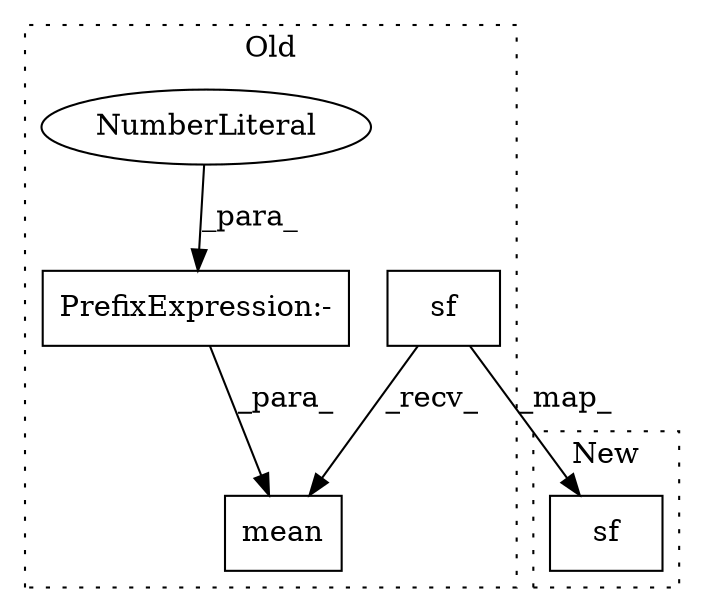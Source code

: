 digraph G {
subgraph cluster0 {
1 [label="sf" a="32" s="5038,5058" l="3,1" shape="box"];
3 [label="mean" a="32" s="5060,5067" l="5,1" shape="box"];
4 [label="PrefixExpression:-" a="38" s="5065" l="1" shape="box"];
5 [label="NumberLiteral" a="34" s="5066" l="1" shape="ellipse"];
label = "Old";
style="dotted";
}
subgraph cluster1 {
2 [label="sf" a="32" s="4941,4961" l="3,1" shape="box"];
label = "New";
style="dotted";
}
1 -> 2 [label="_map_"];
1 -> 3 [label="_recv_"];
4 -> 3 [label="_para_"];
5 -> 4 [label="_para_"];
}